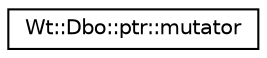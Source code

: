 digraph "Graphical Class Hierarchy"
{
 // LATEX_PDF_SIZE
  edge [fontname="Helvetica",fontsize="10",labelfontname="Helvetica",labelfontsize="10"];
  node [fontname="Helvetica",fontsize="10",shape=record];
  rankdir="LR";
  Node0 [label="Wt::Dbo::ptr::mutator",height=0.2,width=0.4,color="black", fillcolor="white", style="filled",URL="$classWt_1_1Dbo_1_1ptr_1_1mutator.html",tooltip=" "];
}
